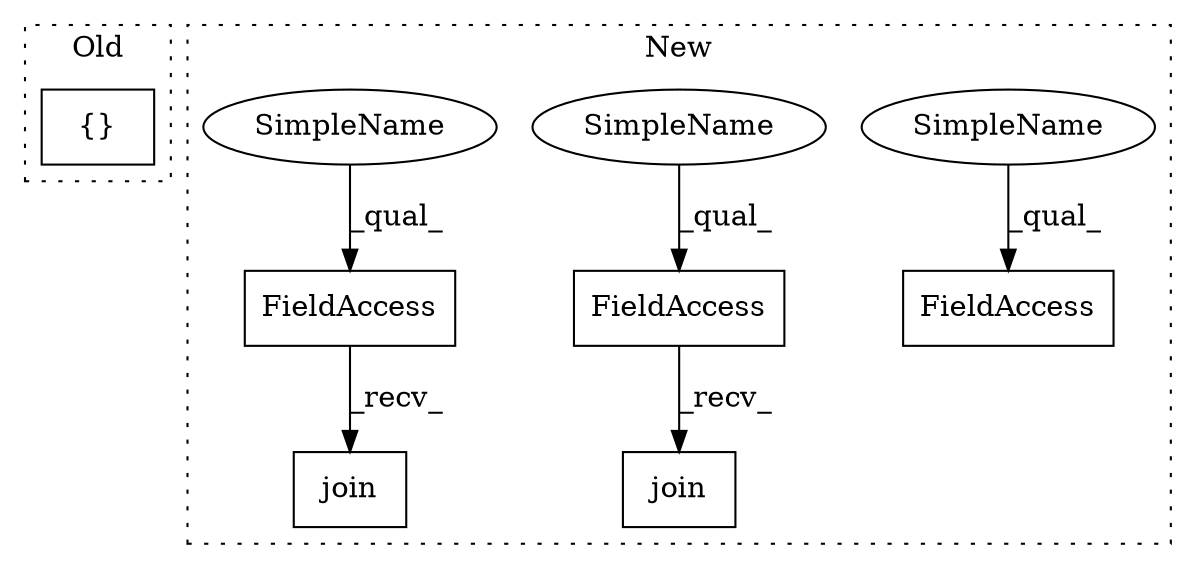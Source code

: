 digraph G {
subgraph cluster0 {
1 [label="{}" a="4" s="641,725" l="1,1" shape="box"];
label = "Old";
style="dotted";
}
subgraph cluster1 {
2 [label="join" a="32" s="2302,2343" l="5,1" shape="box"];
3 [label="FieldAccess" a="22" s="2294" l="7" shape="box"];
4 [label="FieldAccess" a="22" s="1735" l="7" shape="box"];
5 [label="FieldAccess" a="22" s="2021" l="7" shape="box"];
6 [label="join" a="32" s="1743,1785" l="5,1" shape="box"];
7 [label="SimpleName" a="42" s="2021" l="2" shape="ellipse"];
8 [label="SimpleName" a="42" s="2294" l="2" shape="ellipse"];
9 [label="SimpleName" a="42" s="1735" l="2" shape="ellipse"];
label = "New";
style="dotted";
}
3 -> 2 [label="_recv_"];
4 -> 6 [label="_recv_"];
7 -> 5 [label="_qual_"];
8 -> 3 [label="_qual_"];
9 -> 4 [label="_qual_"];
}